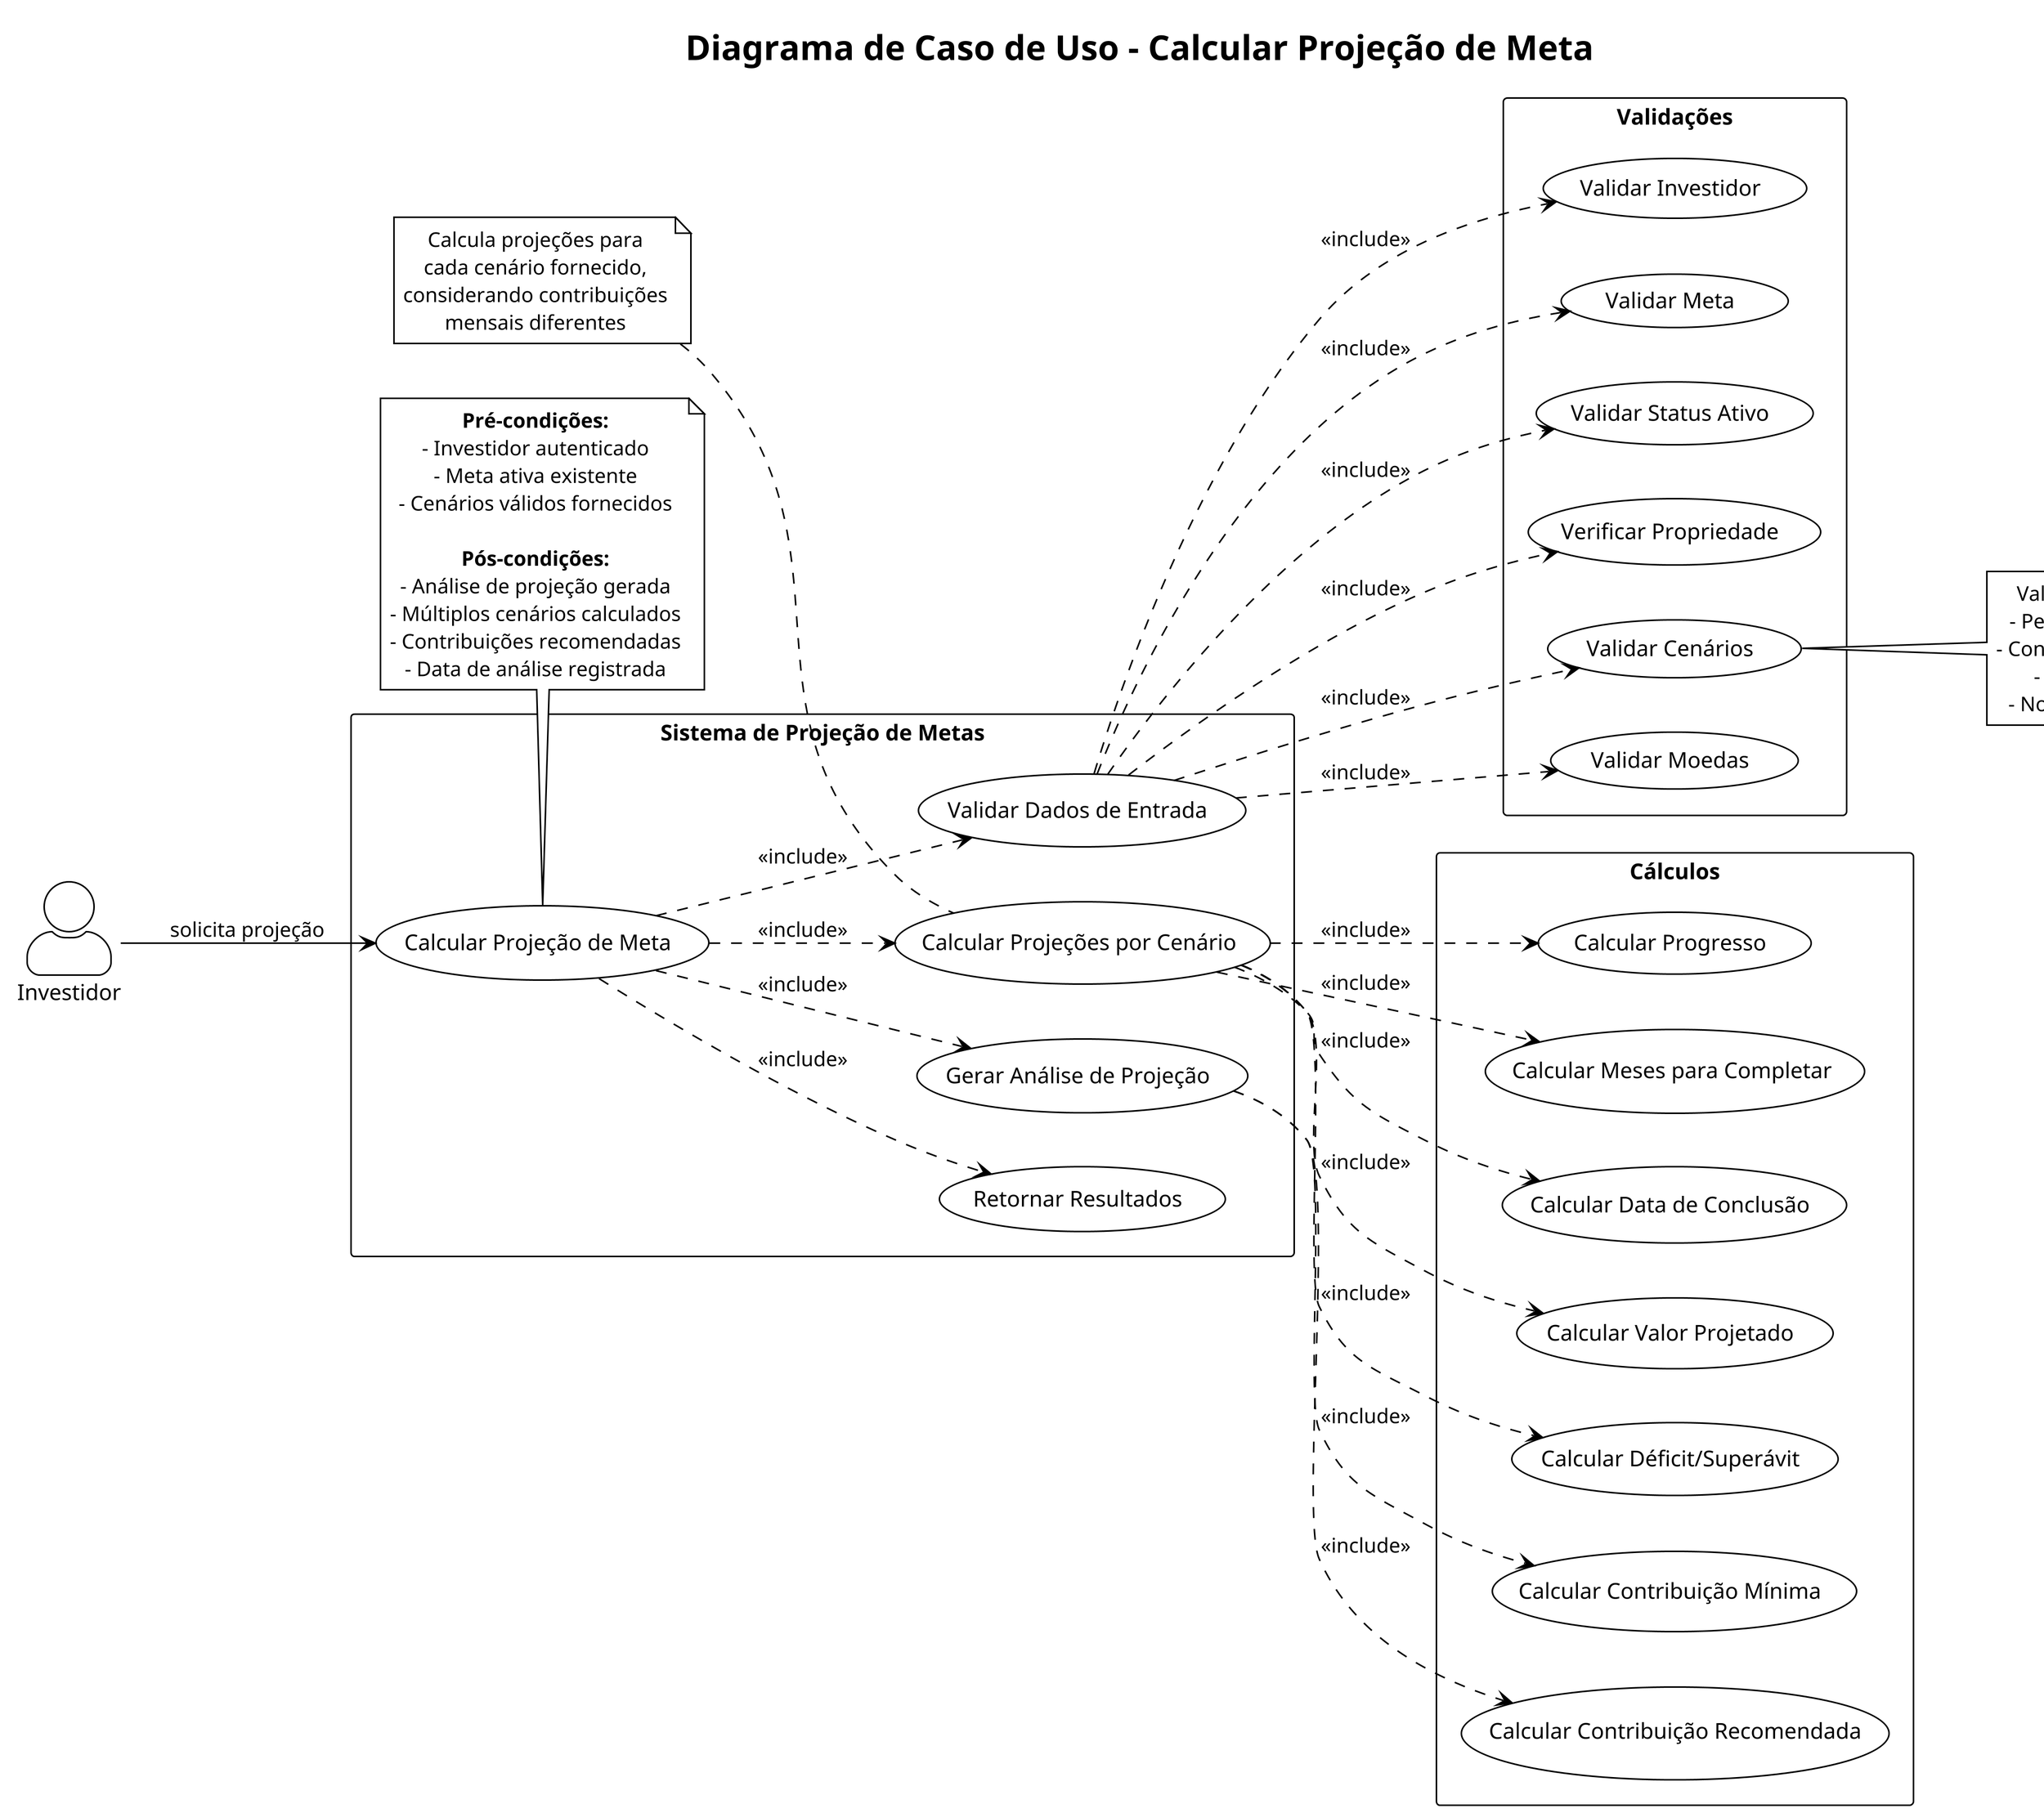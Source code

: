 @startuml Caso de Uso - Calcular Projeção de Meta
!theme plain
skinparam dpi 300
skinparam actorStyle awesome
skinparam packageStyle rectangle
skinparam backgroundColor white
skinparam defaultTextAlignment center
left to right direction

title Diagrama de Caso de Uso - Calcular Projeção de Meta

actor "Investidor" as Investor

package "Sistema de Projeção de Metas" {
    usecase "Calcular Projeção de Meta" as UC1
    usecase "Validar Dados de Entrada" as UC2
    usecase "Calcular Projeções por Cenário" as UC3
    usecase "Gerar Análise de Projeção" as UC4
    usecase "Retornar Resultados" as UC5
}

package "Validações" {
    usecase "Validar Investidor" as V1
    usecase "Validar Meta" as V2
    usecase "Validar Status Ativo" as V3
    usecase "Verificar Propriedade" as V4
    usecase "Validar Cenários" as V5
    usecase "Validar Moedas" as V6
}

package "Cálculos" {
    usecase "Calcular Meses para Completar" as C1
    usecase "Calcular Data de Conclusão" as C2
    usecase "Calcular Valor Projetado" as C3
    usecase "Calcular Déficit/Superávit" as C4
    usecase "Calcular Progresso" as C5
    usecase "Calcular Contribuição Recomendada" as C6
    usecase "Calcular Contribuição Mínima" as C7
}

Investor --> UC1 : solicita projeção

UC1 ..> UC2 : <<include>>
UC1 ..> UC3 : <<include>>
UC1 ..> UC4 : <<include>>
UC1 ..> UC5 : <<include>>

UC2 ..> V1 : <<include>>
UC2 ..> V2 : <<include>>
UC2 ..> V3 : <<include>>
UC2 ..> V4 : <<include>>
UC2 ..> V5 : <<include>>
UC2 ..> V6 : <<include>>

UC3 ..> C1 : <<include>>
UC3 ..> C2 : <<include>>
UC3 ..> C3 : <<include>>
UC3 ..> C4 : <<include>>
UC3 ..> C5 : <<include>>

UC4 ..> C6 : <<include>>
UC4 ..> C7 : <<include>>

note right of V5
  Validações de cenários:
  - Pelo menos um cenário
  - Contribuição não negativa
  - Moeda compatível
  - Nome do cenário válido
end note

note bottom of UC1
  **Pré-condições:**
  - Investidor autenticado
  - Meta ativa existente
  - Cenários válidos fornecidos
  
  **Pós-condições:**
  - Análise de projeção gerada
  - Múltiplos cenários calculados
  - Contribuições recomendadas
  - Data de análise registrada
end note

note left of UC3
  Calcula projeções para
  cada cenário fornecido,
  considerando contribuições
  mensais diferentes
end note

@enduml